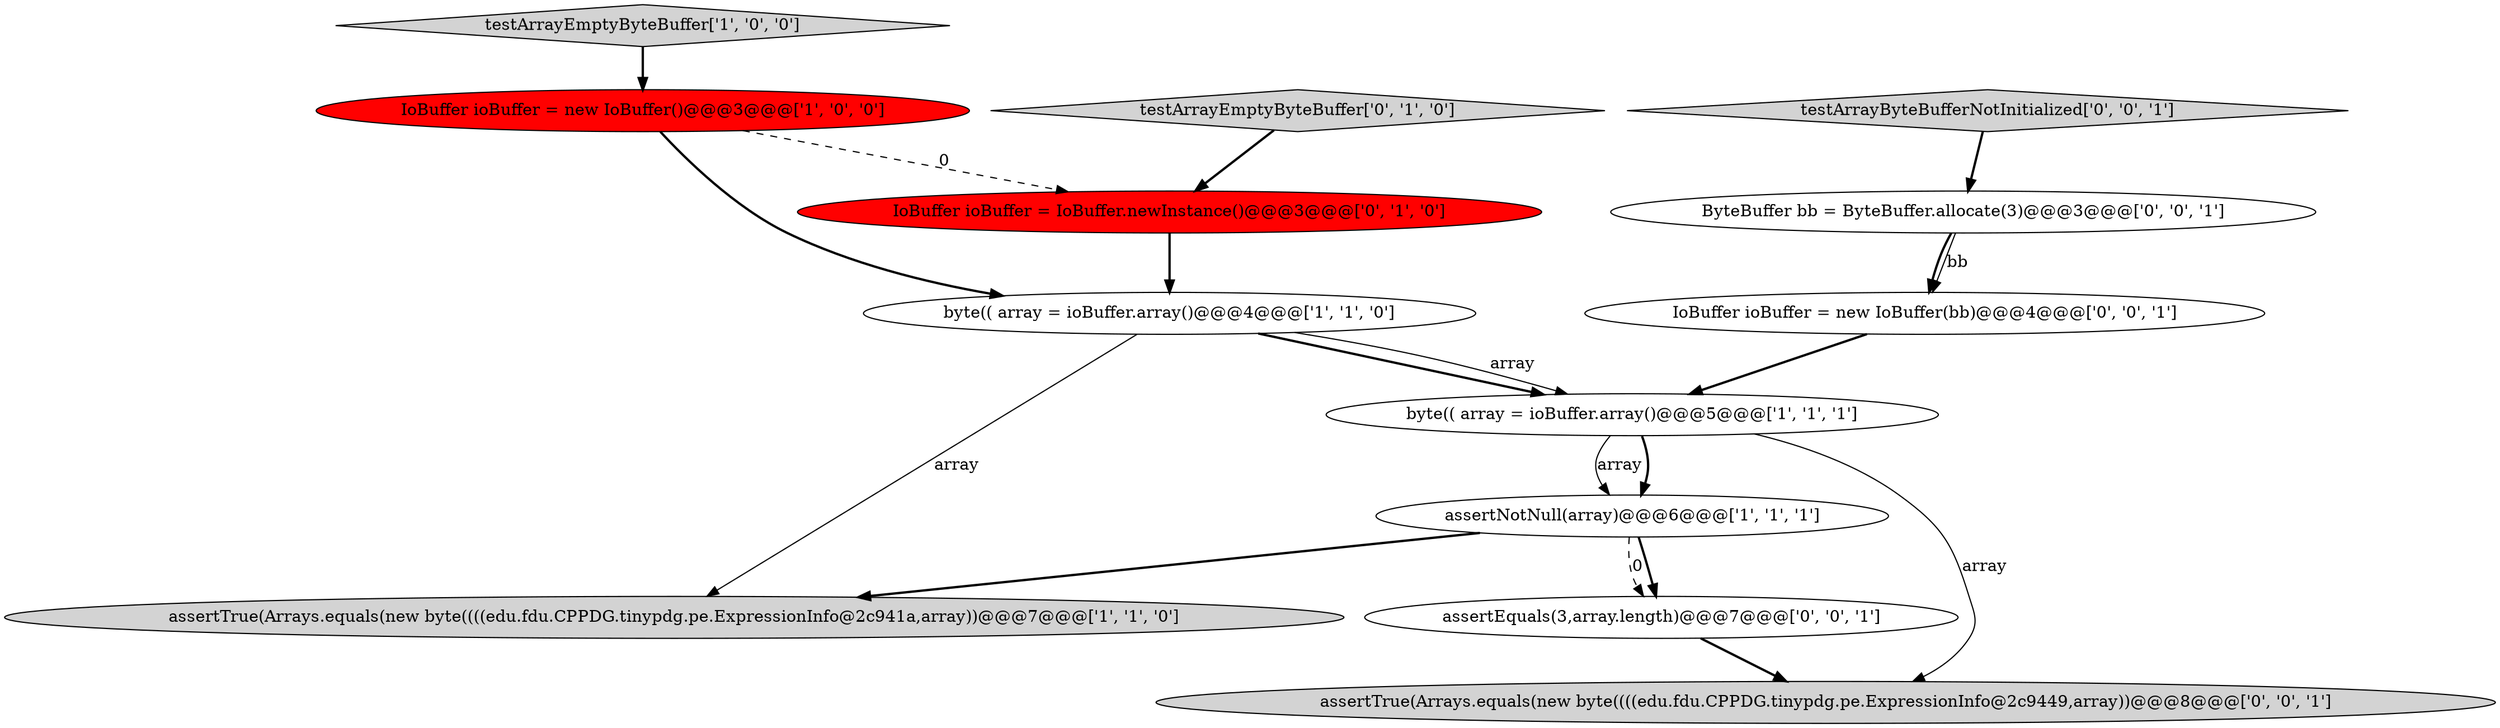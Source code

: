 digraph {
10 [style = filled, label = "assertEquals(3,array.length)@@@7@@@['0', '0', '1']", fillcolor = white, shape = ellipse image = "AAA0AAABBB3BBB"];
3 [style = filled, label = "assertTrue(Arrays.equals(new byte((((edu.fdu.CPPDG.tinypdg.pe.ExpressionInfo@2c941a,array))@@@7@@@['1', '1', '0']", fillcolor = lightgray, shape = ellipse image = "AAA0AAABBB1BBB"];
2 [style = filled, label = "byte(( array = ioBuffer.array()@@@5@@@['1', '1', '1']", fillcolor = white, shape = ellipse image = "AAA0AAABBB1BBB"];
9 [style = filled, label = "ByteBuffer bb = ByteBuffer.allocate(3)@@@3@@@['0', '0', '1']", fillcolor = white, shape = ellipse image = "AAA0AAABBB3BBB"];
1 [style = filled, label = "byte(( array = ioBuffer.array()@@@4@@@['1', '1', '0']", fillcolor = white, shape = ellipse image = "AAA0AAABBB1BBB"];
5 [style = filled, label = "testArrayEmptyByteBuffer['1', '0', '0']", fillcolor = lightgray, shape = diamond image = "AAA0AAABBB1BBB"];
11 [style = filled, label = "IoBuffer ioBuffer = new IoBuffer(bb)@@@4@@@['0', '0', '1']", fillcolor = white, shape = ellipse image = "AAA0AAABBB3BBB"];
4 [style = filled, label = "IoBuffer ioBuffer = new IoBuffer()@@@3@@@['1', '0', '0']", fillcolor = red, shape = ellipse image = "AAA1AAABBB1BBB"];
7 [style = filled, label = "testArrayEmptyByteBuffer['0', '1', '0']", fillcolor = lightgray, shape = diamond image = "AAA0AAABBB2BBB"];
12 [style = filled, label = "assertTrue(Arrays.equals(new byte((((edu.fdu.CPPDG.tinypdg.pe.ExpressionInfo@2c9449,array))@@@8@@@['0', '0', '1']", fillcolor = lightgray, shape = ellipse image = "AAA0AAABBB3BBB"];
6 [style = filled, label = "IoBuffer ioBuffer = IoBuffer.newInstance()@@@3@@@['0', '1', '0']", fillcolor = red, shape = ellipse image = "AAA1AAABBB2BBB"];
0 [style = filled, label = "assertNotNull(array)@@@6@@@['1', '1', '1']", fillcolor = white, shape = ellipse image = "AAA0AAABBB1BBB"];
8 [style = filled, label = "testArrayByteBufferNotInitialized['0', '0', '1']", fillcolor = lightgray, shape = diamond image = "AAA0AAABBB3BBB"];
0->3 [style = bold, label=""];
2->12 [style = solid, label="array"];
6->1 [style = bold, label=""];
1->2 [style = bold, label=""];
2->0 [style = bold, label=""];
4->1 [style = bold, label=""];
0->10 [style = bold, label=""];
9->11 [style = bold, label=""];
0->10 [style = dashed, label="0"];
4->6 [style = dashed, label="0"];
10->12 [style = bold, label=""];
2->0 [style = solid, label="array"];
1->3 [style = solid, label="array"];
11->2 [style = bold, label=""];
1->2 [style = solid, label="array"];
5->4 [style = bold, label=""];
7->6 [style = bold, label=""];
9->11 [style = solid, label="bb"];
8->9 [style = bold, label=""];
}

